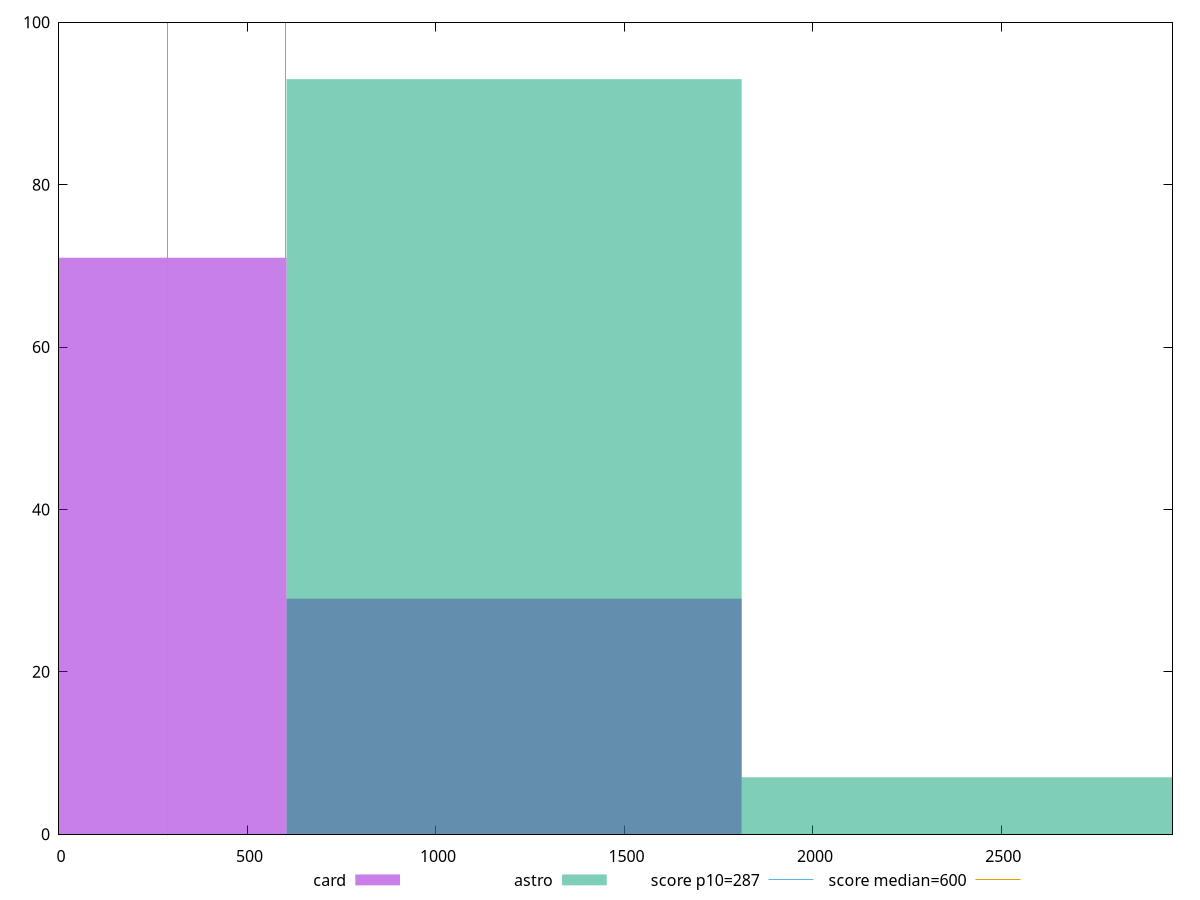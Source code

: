 reset

$card <<EOF
0 71
1207.3598871977256 29
EOF

$astro <<EOF
1207.3598871977256 93
2414.719774395451 7
EOF

set key outside below
set boxwidth 1207.3598871977256
set xrange [0:2953.999999999999]
set yrange [0:100]
set trange [0:100]
set style fill transparent solid 0.5 noborder

set parametric
set terminal svg size 640, 500 enhanced background rgb 'white'
set output "reports/report_00028_2021-02-24T12-49-42.674Z/total-blocking-time/comparison/histogram/2_vs_3.svg"

plot $card title "card" with boxes, \
     $astro title "astro" with boxes, \
     287,t title "score p10=287", \
     600,t title "score median=600"

reset
